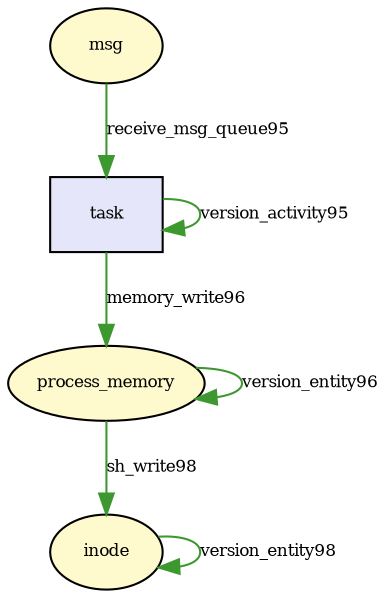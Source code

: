 digraph RGL__DirectedAdjacencyGraph {task[fontsize = 8,label = "task",shape = rectangle, fillcolor="#e6e6fa", style = filled]

task -> task[fontsize = 8,label = "version_activity95", color="#3e9830"]

msg[fontsize = 8,label = "msg",shape = ellipse, fillcolor="#fffacd", style = filled]

msg -> task[fontsize = 8,label = "receive_msg_queue95", color="#3e9830"]

process_memory[fontsize = 8,label = "process_memory",shape = ellipse, fillcolor="#fffacd", style = filled]

process_memory -> process_memory[fontsize = 8,label = "version_entity96", color="#3e9830"]

task -> process_memory[fontsize = 8,label = "memory_write96", color="#3e9830"]

inode[fontsize = 8,label = "inode",shape = ellipse, fillcolor="#fffacd", style = filled]

inode -> inode[fontsize = 8,label = "version_entity98", color="#3e9830"]

process_memory -> inode[fontsize = 8,label = "sh_write98", color="#3e9830"]

}